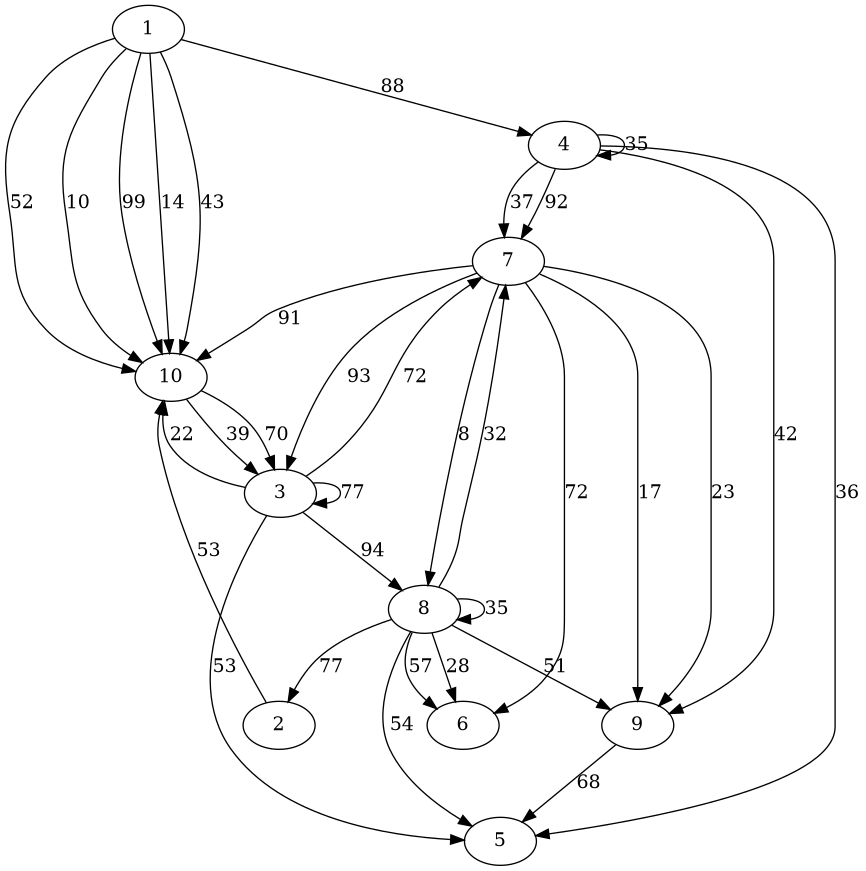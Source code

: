 @startuml
digraph G{
1 -> 4 [label = 88]
1 -> 10 [label = 52]
1 -> 10 [label = 10]
1 -> 10 [label = 99]
1 -> 10 [label = 14]
1 -> 10 [label = 43]
2 -> 10 [label = 53]
3 -> 3 [label = 77]
3 -> 10 [label = 22]
3 -> 5 [label = 53]
3 -> 7 [label = 72]
3 -> 8 [label = 94]
4 -> 5 [label = 36]
4 -> 7 [label = 37]
4 -> 9 [label = 42]
4 -> 7 [label = 92]
4 -> 4 [label = 35]
7 -> 6 [label = 72]
7 -> 8 [label = 8]
7 -> 10 [label = 91]
7 -> 9 [label = 17]
7 -> 3 [label = 93]
7 -> 9 [label = 23]
8 -> 6 [label = 57]
8 -> 7 [label = 32]
8 -> 2 [label = 77]
8 -> 6 [label = 28]
8 -> 9 [label = 51]
8 -> 5 [label = 54]
8 -> 8 [label = 35]
9 -> 5 [label = 68]
10 -> 3 [label = 39]
10 -> 3 [label = 70]
}
@enduml